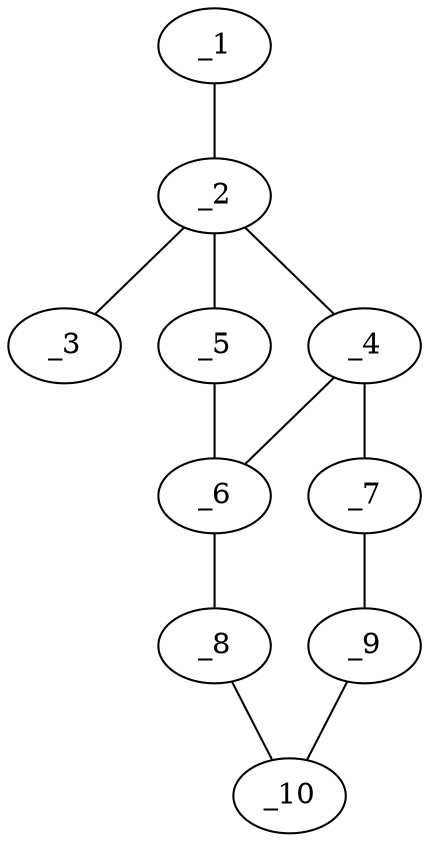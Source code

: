 graph molid116539 {
	_1	 [charge=0,
		chem=2,
		symbol="O  ",
		x="5.7321",
		y="0.25"];
	_2	 [charge=0,
		chem=5,
		symbol="S  ",
		x="4.7321",
		y="0.25"];
	_1 -- _2	 [valence=2];
	_3	 [charge=0,
		chem=2,
		symbol="O  ",
		x="4.732",
		y="1.25"];
	_2 -- _3	 [valence=2];
	_4	 [charge=0,
		chem=1,
		symbol="C  ",
		x="3.7321",
		y="0.25"];
	_2 -- _4	 [valence=1];
	_5	 [charge=0,
		chem=1,
		symbol="C  ",
		x="4.7321",
		y="-0.75"];
	_2 -- _5	 [valence=1];
	_6	 [charge=0,
		chem=1,
		symbol="C  ",
		x="3.7321",
		y="-0.75"];
	_4 -- _6	 [valence=1];
	_7	 [charge=0,
		chem=1,
		symbol="C  ",
		x="2.866",
		y="0.75"];
	_4 -- _7	 [valence=1];
	_5 -- _6	 [valence=2];
	_8	 [charge=0,
		chem=1,
		symbol="C  ",
		x="2.866",
		y="-1.25"];
	_6 -- _8	 [valence=1];
	_9	 [charge=0,
		chem=1,
		symbol="C  ",
		x=2,
		y="0.25"];
	_7 -- _9	 [valence=1];
	_10	 [charge=0,
		chem=1,
		symbol="C  ",
		x=2,
		y="-0.75"];
	_8 -- _10	 [valence=1];
	_9 -- _10	 [valence=1];
}

